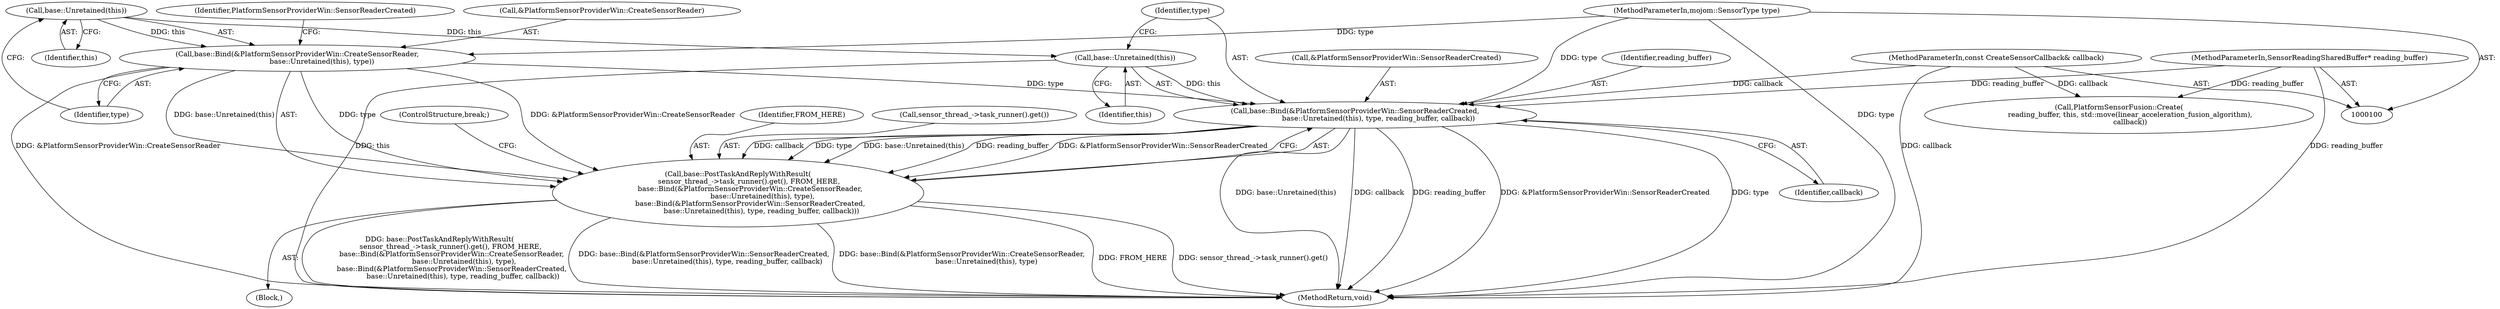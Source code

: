 digraph "0_Chrome_c0c8978849ac57e4ecd613ddc8ff7852a2054734_28@pointer" {
"1000137" [label="(Call,base::Bind(&PlatformSensorProviderWin::SensorReaderCreated,\n                     base::Unretained(this), type, reading_buffer, callback))"];
"1000140" [label="(Call,base::Unretained(this))"];
"1000134" [label="(Call,base::Unretained(this))"];
"1000131" [label="(Call,base::Bind(&PlatformSensorProviderWin::CreateSensorReader,\n                      base::Unretained(this), type))"];
"1000101" [label="(MethodParameterIn,mojom::SensorType type)"];
"1000102" [label="(MethodParameterIn,SensorReadingSharedBuffer* reading_buffer)"];
"1000103" [label="(MethodParameterIn,const CreateSensorCallback& callback)"];
"1000128" [label="(Call,base::PostTaskAndReplyWithResult(\n          sensor_thread_->task_runner().get(), FROM_HERE,\n           base::Bind(&PlatformSensorProviderWin::CreateSensorReader,\n                      base::Unretained(this), type),\n           base::Bind(&PlatformSensorProviderWin::SensorReaderCreated,\n                     base::Unretained(this), type, reading_buffer, callback)))"];
"1000143" [label="(Identifier,reading_buffer)"];
"1000137" [label="(Call,base::Bind(&PlatformSensorProviderWin::SensorReaderCreated,\n                     base::Unretained(this), type, reading_buffer, callback))"];
"1000128" [label="(Call,base::PostTaskAndReplyWithResult(\n          sensor_thread_->task_runner().get(), FROM_HERE,\n           base::Bind(&PlatformSensorProviderWin::CreateSensorReader,\n                      base::Unretained(this), type),\n           base::Bind(&PlatformSensorProviderWin::SensorReaderCreated,\n                     base::Unretained(this), type, reading_buffer, callback)))"];
"1000141" [label="(Identifier,this)"];
"1000134" [label="(Call,base::Unretained(this))"];
"1000119" [label="(Call,PlatformSensorFusion::Create(\n          reading_buffer, this, std::move(linear_acceleration_fusion_algorithm),\n          callback))"];
"1000140" [label="(Call,base::Unretained(this))"];
"1000142" [label="(Identifier,type)"];
"1000129" [label="(Call,sensor_thread_->task_runner().get())"];
"1000145" [label="(ControlStructure,break;)"];
"1000138" [label="(Call,&PlatformSensorProviderWin::SensorReaderCreated)"];
"1000127" [label="(Block,)"];
"1000144" [label="(Identifier,callback)"];
"1000130" [label="(Identifier,FROM_HERE)"];
"1000135" [label="(Identifier,this)"];
"1000103" [label="(MethodParameterIn,const CreateSensorCallback& callback)"];
"1000146" [label="(MethodReturn,void)"];
"1000101" [label="(MethodParameterIn,mojom::SensorType type)"];
"1000139" [label="(Identifier,PlatformSensorProviderWin::SensorReaderCreated)"];
"1000102" [label="(MethodParameterIn,SensorReadingSharedBuffer* reading_buffer)"];
"1000132" [label="(Call,&PlatformSensorProviderWin::CreateSensorReader)"];
"1000131" [label="(Call,base::Bind(&PlatformSensorProviderWin::CreateSensorReader,\n                      base::Unretained(this), type))"];
"1000136" [label="(Identifier,type)"];
"1000137" -> "1000128"  [label="AST: "];
"1000137" -> "1000144"  [label="CFG: "];
"1000138" -> "1000137"  [label="AST: "];
"1000140" -> "1000137"  [label="AST: "];
"1000142" -> "1000137"  [label="AST: "];
"1000143" -> "1000137"  [label="AST: "];
"1000144" -> "1000137"  [label="AST: "];
"1000128" -> "1000137"  [label="CFG: "];
"1000137" -> "1000146"  [label="DDG: type"];
"1000137" -> "1000146"  [label="DDG: base::Unretained(this)"];
"1000137" -> "1000146"  [label="DDG: callback"];
"1000137" -> "1000146"  [label="DDG: reading_buffer"];
"1000137" -> "1000146"  [label="DDG: &PlatformSensorProviderWin::SensorReaderCreated"];
"1000137" -> "1000128"  [label="DDG: callback"];
"1000137" -> "1000128"  [label="DDG: type"];
"1000137" -> "1000128"  [label="DDG: base::Unretained(this)"];
"1000137" -> "1000128"  [label="DDG: reading_buffer"];
"1000137" -> "1000128"  [label="DDG: &PlatformSensorProviderWin::SensorReaderCreated"];
"1000140" -> "1000137"  [label="DDG: this"];
"1000131" -> "1000137"  [label="DDG: type"];
"1000101" -> "1000137"  [label="DDG: type"];
"1000102" -> "1000137"  [label="DDG: reading_buffer"];
"1000103" -> "1000137"  [label="DDG: callback"];
"1000140" -> "1000141"  [label="CFG: "];
"1000141" -> "1000140"  [label="AST: "];
"1000142" -> "1000140"  [label="CFG: "];
"1000140" -> "1000146"  [label="DDG: this"];
"1000134" -> "1000140"  [label="DDG: this"];
"1000134" -> "1000131"  [label="AST: "];
"1000134" -> "1000135"  [label="CFG: "];
"1000135" -> "1000134"  [label="AST: "];
"1000136" -> "1000134"  [label="CFG: "];
"1000134" -> "1000131"  [label="DDG: this"];
"1000131" -> "1000128"  [label="AST: "];
"1000131" -> "1000136"  [label="CFG: "];
"1000132" -> "1000131"  [label="AST: "];
"1000136" -> "1000131"  [label="AST: "];
"1000139" -> "1000131"  [label="CFG: "];
"1000131" -> "1000146"  [label="DDG: &PlatformSensorProviderWin::CreateSensorReader"];
"1000131" -> "1000128"  [label="DDG: &PlatformSensorProviderWin::CreateSensorReader"];
"1000131" -> "1000128"  [label="DDG: base::Unretained(this)"];
"1000131" -> "1000128"  [label="DDG: type"];
"1000101" -> "1000131"  [label="DDG: type"];
"1000101" -> "1000100"  [label="AST: "];
"1000101" -> "1000146"  [label="DDG: type"];
"1000102" -> "1000100"  [label="AST: "];
"1000102" -> "1000146"  [label="DDG: reading_buffer"];
"1000102" -> "1000119"  [label="DDG: reading_buffer"];
"1000103" -> "1000100"  [label="AST: "];
"1000103" -> "1000146"  [label="DDG: callback"];
"1000103" -> "1000119"  [label="DDG: callback"];
"1000128" -> "1000127"  [label="AST: "];
"1000129" -> "1000128"  [label="AST: "];
"1000130" -> "1000128"  [label="AST: "];
"1000145" -> "1000128"  [label="CFG: "];
"1000128" -> "1000146"  [label="DDG: FROM_HERE"];
"1000128" -> "1000146"  [label="DDG: sensor_thread_->task_runner().get()"];
"1000128" -> "1000146"  [label="DDG: base::PostTaskAndReplyWithResult(\n          sensor_thread_->task_runner().get(), FROM_HERE,\n           base::Bind(&PlatformSensorProviderWin::CreateSensorReader,\n                      base::Unretained(this), type),\n           base::Bind(&PlatformSensorProviderWin::SensorReaderCreated,\n                     base::Unretained(this), type, reading_buffer, callback))"];
"1000128" -> "1000146"  [label="DDG: base::Bind(&PlatformSensorProviderWin::SensorReaderCreated,\n                     base::Unretained(this), type, reading_buffer, callback)"];
"1000128" -> "1000146"  [label="DDG: base::Bind(&PlatformSensorProviderWin::CreateSensorReader,\n                      base::Unretained(this), type)"];
}
